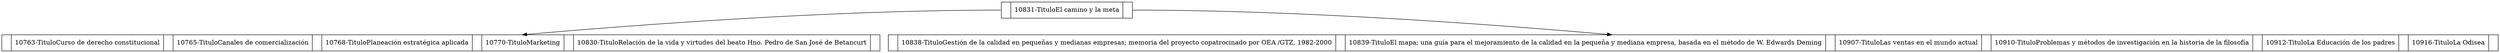 digraph ArbolB{

node[shape=record];
Nodo1572371589[label="<P0>|10831-TituloEl camino y la meta|<P1>"];
Nodo1258120387[label="<P0>|10763-TituloCurso de derecho constitucional|<P1>|10765-TituloCanales de comercialización|<P2>|10768-TituloPlaneación estratégica aplicada|<P3>|10770-TituloMarketing|<P4>|10830-TituloRelación de la vida y virtudes del beato Hno. Pedro de San José de Betancurt|<P5>"];
Nodo1572371589:P0 -> Nodo1258120387;
Nodo476730410[label="<P0>|10838-TituloGestión de la calidad en pequeñas y medianas empresas; memoria del proyecto copatrocinado por OEA /GTZ, 1982-2000|<P1>|10839-TituloEl mapa; una guía para el mejoramiento de la calidad en la pequeña y mediana empresa, basada en el método de W. Edwards Deming|<P2>|10907-TituloLas ventas en el mundo actual|<P3>|10910-TituloProblemas y métodos de investigación en la historia de la filosofía|<P4>|10912-TituloLa Educación de los padres|<P5>|10916-TituloLa Odisea|<P6>"];
Nodo1572371589:P1 -> Nodo476730410;


}